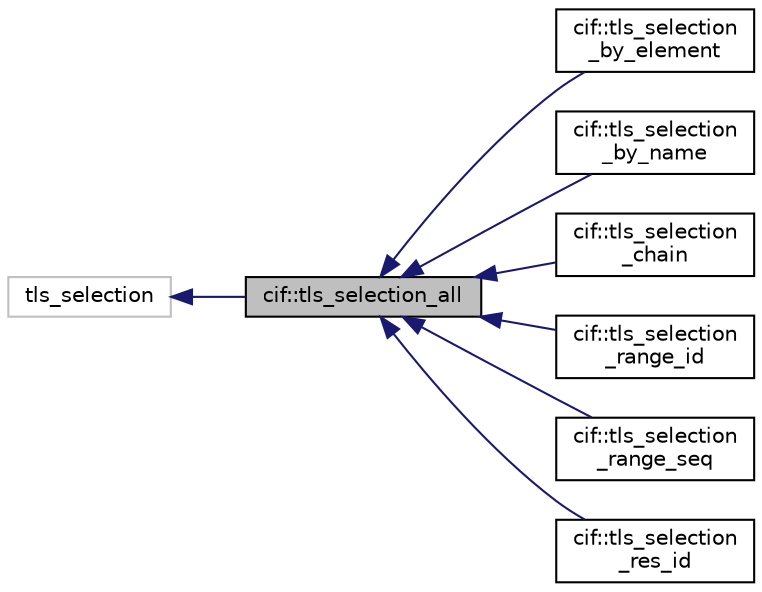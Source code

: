 digraph "cif::tls_selection_all"
{
  edge [fontname="Helvetica",fontsize="10",labelfontname="Helvetica",labelfontsize="10"];
  node [fontname="Helvetica",fontsize="10",shape=record];
  rankdir="LR";
  Node0 [label="cif::tls_selection_all",height=0.2,width=0.4,color="black", fillcolor="grey75", style="filled", fontcolor="black"];
  Node1 -> Node0 [dir="back",color="midnightblue",fontsize="10",style="solid",fontname="Helvetica"];
  Node1 [label="tls_selection",height=0.2,width=0.4,color="grey75", fillcolor="white", style="filled"];
  Node0 -> Node2 [dir="back",color="midnightblue",fontsize="10",style="solid",fontname="Helvetica"];
  Node2 [label="cif::tls_selection\l_by_element",height=0.2,width=0.4,color="black", fillcolor="white", style="filled",URL="$structcif_1_1tls__selection__by__element.html"];
  Node0 -> Node3 [dir="back",color="midnightblue",fontsize="10",style="solid",fontname="Helvetica"];
  Node3 [label="cif::tls_selection\l_by_name",height=0.2,width=0.4,color="black", fillcolor="white", style="filled",URL="$structcif_1_1tls__selection__by__name.html"];
  Node0 -> Node4 [dir="back",color="midnightblue",fontsize="10",style="solid",fontname="Helvetica"];
  Node4 [label="cif::tls_selection\l_chain",height=0.2,width=0.4,color="black", fillcolor="white", style="filled",URL="$structcif_1_1tls__selection__chain.html"];
  Node0 -> Node5 [dir="back",color="midnightblue",fontsize="10",style="solid",fontname="Helvetica"];
  Node5 [label="cif::tls_selection\l_range_id",height=0.2,width=0.4,color="black", fillcolor="white", style="filled",URL="$structcif_1_1tls__selection__range__id.html"];
  Node0 -> Node6 [dir="back",color="midnightblue",fontsize="10",style="solid",fontname="Helvetica"];
  Node6 [label="cif::tls_selection\l_range_seq",height=0.2,width=0.4,color="black", fillcolor="white", style="filled",URL="$structcif_1_1tls__selection__range__seq.html"];
  Node0 -> Node7 [dir="back",color="midnightblue",fontsize="10",style="solid",fontname="Helvetica"];
  Node7 [label="cif::tls_selection\l_res_id",height=0.2,width=0.4,color="black", fillcolor="white", style="filled",URL="$structcif_1_1tls__selection__res__id.html"];
}
